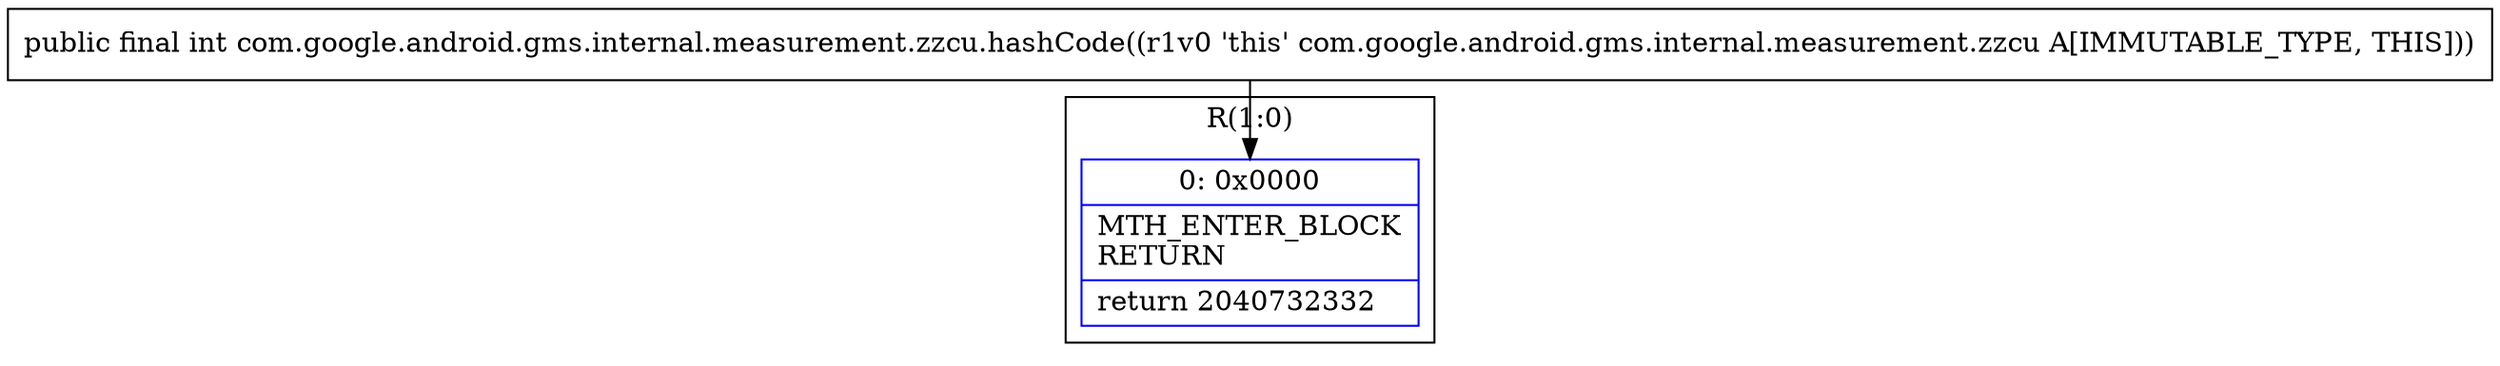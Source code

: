digraph "CFG forcom.google.android.gms.internal.measurement.zzcu.hashCode()I" {
subgraph cluster_Region_1608753194 {
label = "R(1:0)";
node [shape=record,color=blue];
Node_0 [shape=record,label="{0\:\ 0x0000|MTH_ENTER_BLOCK\lRETURN\l|return 2040732332\l}"];
}
MethodNode[shape=record,label="{public final int com.google.android.gms.internal.measurement.zzcu.hashCode((r1v0 'this' com.google.android.gms.internal.measurement.zzcu A[IMMUTABLE_TYPE, THIS])) }"];
MethodNode -> Node_0;
}

